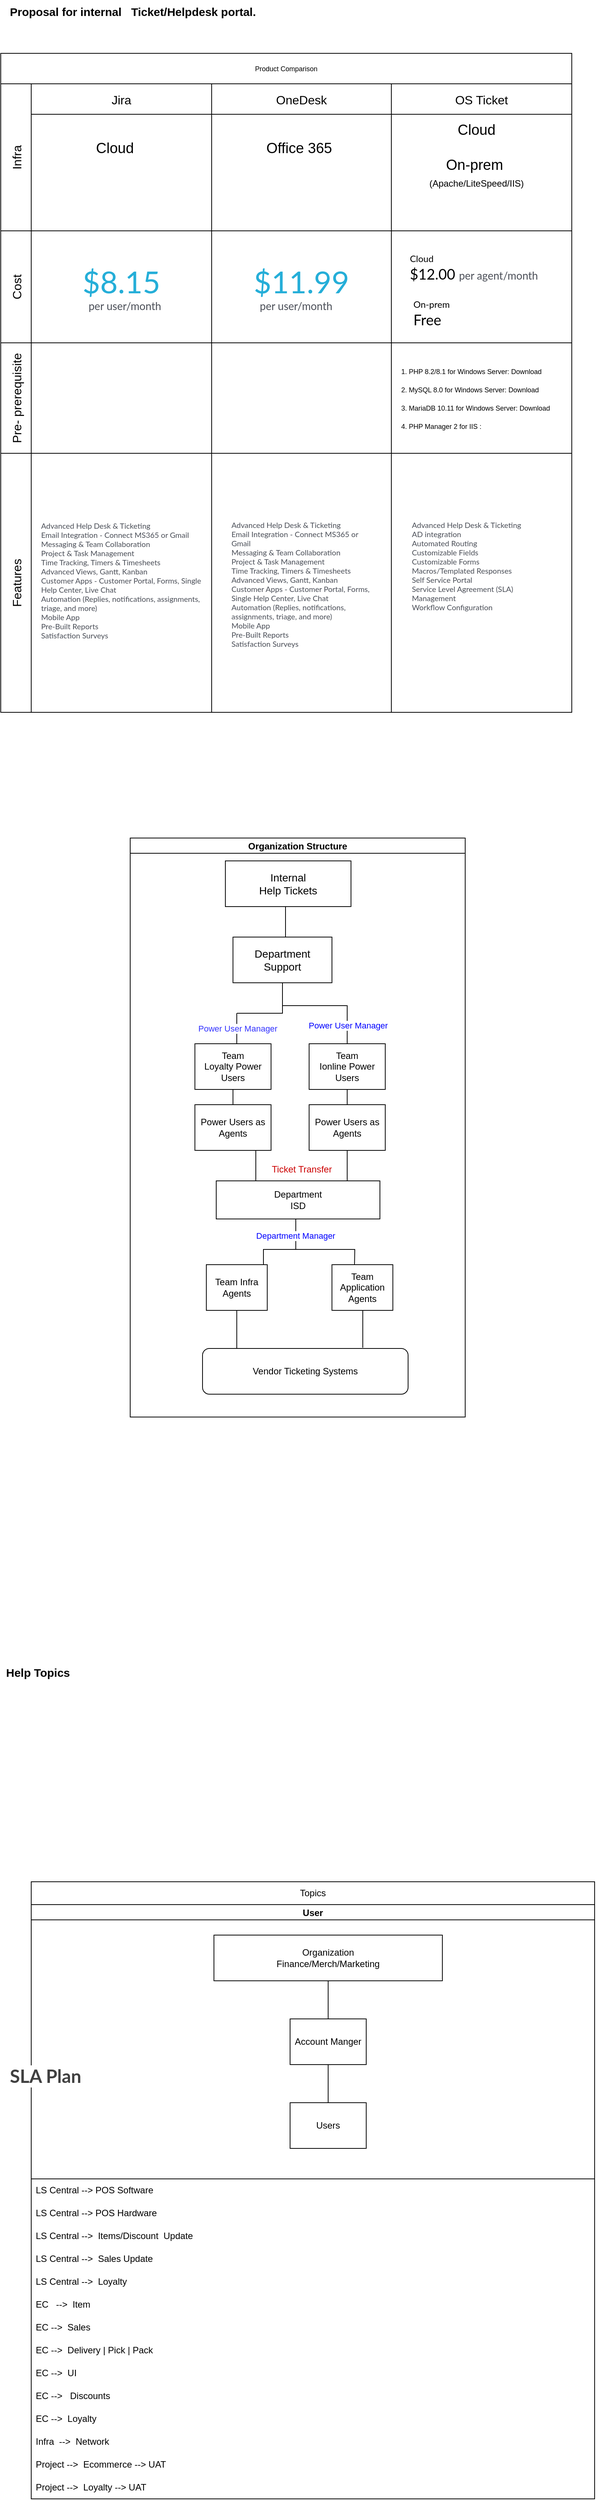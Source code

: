 <mxfile version="24.6.4" type="github">
  <diagram name="Page-1" id="pJ8fOiVkHBEaYPMJXqZk">
    <mxGraphModel dx="1434" dy="1872" grid="1" gridSize="10" guides="1" tooltips="1" connect="1" arrows="1" fold="1" page="1" pageScale="1" pageWidth="850" pageHeight="1100" math="0" shadow="0">
      <root>
        <mxCell id="0" />
        <mxCell id="1" parent="0" />
        <mxCell id="9nB0Sxq_VMk9R8gdbDKS-1" value="Proposal for internal&amp;nbsp; &amp;nbsp;Ticket/Helpdesk portal." style="text;strokeColor=none;align=left;fillColor=none;html=1;verticalAlign=middle;whiteSpace=wrap;rounded=0;fontSize=15;fontStyle=1" parent="1" vertex="1">
          <mxGeometry x="40" y="-1050" width="380" height="30" as="geometry" />
        </mxCell>
        <mxCell id="9nB0Sxq_VMk9R8gdbDKS-63" value="Product Comparison" style="shape=table;childLayout=tableLayout;startSize=40;collapsible=0;recursiveResize=0;expand=0;fontSize=9;" parent="1" vertex="1">
          <mxGeometry x="30" y="-980" width="750" height="865" as="geometry" />
        </mxCell>
        <mxCell id="9nB0Sxq_VMk9R8gdbDKS-64" value="Infra" style="shape=tableRow;horizontal=0;swimlaneHead=0;swimlaneBody=0;top=0;left=0;strokeColor=inherit;bottom=0;right=0;dropTarget=0;fontStyle=0;fillColor=none;points=[[0,0.5],[1,0.5]];portConstraint=eastwest;startSize=40;collapsible=0;recursiveResize=0;expand=0;fontSize=16;" parent="9nB0Sxq_VMk9R8gdbDKS-63" vertex="1">
          <mxGeometry y="40" width="750" height="193" as="geometry" />
        </mxCell>
        <mxCell id="9nB0Sxq_VMk9R8gdbDKS-65" value="Jira" style="swimlane;swimlaneHead=0;swimlaneBody=0;fontStyle=0;strokeColor=inherit;connectable=0;fillColor=none;startSize=40;collapsible=0;recursiveResize=0;expand=0;fontSize=16;" parent="9nB0Sxq_VMk9R8gdbDKS-64" vertex="1">
          <mxGeometry x="40" width="237" height="193" as="geometry">
            <mxRectangle width="237" height="193" as="alternateBounds" />
          </mxGeometry>
        </mxCell>
        <mxCell id="9nB0Sxq_VMk9R8gdbDKS-76" value="Cloud" style="text;strokeColor=none;align=center;fillColor=none;html=1;verticalAlign=middle;whiteSpace=wrap;rounded=0;fontSize=19;" parent="9nB0Sxq_VMk9R8gdbDKS-65" vertex="1">
          <mxGeometry x="80" y="70" width="60" height="30" as="geometry" />
        </mxCell>
        <mxCell id="9nB0Sxq_VMk9R8gdbDKS-66" value="OneDesk" style="swimlane;swimlaneHead=0;swimlaneBody=0;fontStyle=0;strokeColor=inherit;connectable=0;fillColor=none;startSize=40;collapsible=0;recursiveResize=0;expand=0;fontSize=16;" parent="9nB0Sxq_VMk9R8gdbDKS-64" vertex="1">
          <mxGeometry x="277" width="236" height="193" as="geometry">
            <mxRectangle width="236" height="193" as="alternateBounds" />
          </mxGeometry>
        </mxCell>
        <mxCell id="9nB0Sxq_VMk9R8gdbDKS-78" value="Office 365" style="text;strokeColor=none;align=center;fillColor=none;html=1;verticalAlign=middle;whiteSpace=wrap;rounded=0;fontSize=19;" parent="9nB0Sxq_VMk9R8gdbDKS-66" vertex="1">
          <mxGeometry x="60" y="70" width="110" height="30" as="geometry" />
        </mxCell>
        <mxCell id="9nB0Sxq_VMk9R8gdbDKS-67" value="OS Ticket" style="swimlane;swimlaneHead=0;swimlaneBody=0;fontStyle=0;strokeColor=inherit;connectable=0;fillColor=none;startSize=40;collapsible=0;recursiveResize=0;expand=0;fontSize=16;" parent="9nB0Sxq_VMk9R8gdbDKS-64" vertex="1">
          <mxGeometry x="513" width="237" height="193" as="geometry">
            <mxRectangle width="237" height="193" as="alternateBounds" />
          </mxGeometry>
        </mxCell>
        <mxCell id="9nB0Sxq_VMk9R8gdbDKS-85" value="Cloud&lt;br&gt;&lt;br&gt;On-prem&amp;nbsp;&lt;br&gt;&lt;font style=&quot;font-size: 12px;&quot;&gt;(Apache/LiteSpeed/IIS)&lt;/font&gt;" style="text;strokeColor=none;align=center;fillColor=none;html=1;verticalAlign=middle;whiteSpace=wrap;rounded=0;fontSize=19;" parent="9nB0Sxq_VMk9R8gdbDKS-67" vertex="1">
          <mxGeometry x="27" y="80" width="170" height="30" as="geometry" />
        </mxCell>
        <mxCell id="9nB0Sxq_VMk9R8gdbDKS-68" value="Cost" style="shape=tableRow;horizontal=0;swimlaneHead=0;swimlaneBody=0;top=0;left=0;strokeColor=inherit;bottom=0;right=0;dropTarget=0;fontStyle=0;fillColor=none;points=[[0,0.5],[1,0.5]];portConstraint=eastwest;startSize=40;collapsible=0;recursiveResize=0;expand=0;fontSize=16;" parent="9nB0Sxq_VMk9R8gdbDKS-63" vertex="1">
          <mxGeometry y="233" width="750" height="147" as="geometry" />
        </mxCell>
        <mxCell id="9nB0Sxq_VMk9R8gdbDKS-69" value="" style="swimlane;swimlaneHead=0;swimlaneBody=0;fontStyle=0;connectable=0;strokeColor=inherit;fillColor=none;startSize=0;collapsible=0;recursiveResize=0;expand=0;fontSize=16;" parent="9nB0Sxq_VMk9R8gdbDKS-68" vertex="1">
          <mxGeometry x="40" width="237" height="147" as="geometry">
            <mxRectangle width="237" height="147" as="alternateBounds" />
          </mxGeometry>
        </mxCell>
        <mxCell id="9nB0Sxq_VMk9R8gdbDKS-88" value="&lt;div style=&quot;box-sizing: border-box; font-family: Lato, sans-serif; transition: all 1s ease 0s; color: rgb(37, 174, 216); font-size: 40px; text-align: start; background-color: rgb(255, 255, 255);&quot; class=&quot;od-pricing-plan-per-user-price&quot; id=&quot;od-pricing-plan-standard-per-user-price&quot;&gt;$8.15&lt;/div&gt;&lt;div style=&quot;box-sizing: border-box; font-family: Lato, sans-serif; transition: all 1s ease 0s; font-size: 14px; padding-left: 8px; color: rgb(75, 79, 88); text-align: start; background-color: rgb(255, 255, 255);&quot; class=&quot;od-pricing-plan-per-user-month&quot;&gt;per user/month&lt;/div&gt;" style="text;strokeColor=none;align=center;fillColor=none;html=1;verticalAlign=middle;whiteSpace=wrap;rounded=0;fontSize=19;" parent="9nB0Sxq_VMk9R8gdbDKS-69" vertex="1">
          <mxGeometry x="48.5" y="60" width="140" height="30" as="geometry" />
        </mxCell>
        <mxCell id="9nB0Sxq_VMk9R8gdbDKS-70" value="" style="swimlane;swimlaneHead=0;swimlaneBody=0;fontStyle=0;connectable=0;strokeColor=inherit;fillColor=none;startSize=0;collapsible=0;recursiveResize=0;expand=0;fontSize=16;" parent="9nB0Sxq_VMk9R8gdbDKS-68" vertex="1">
          <mxGeometry x="277" width="236" height="147" as="geometry">
            <mxRectangle width="236" height="147" as="alternateBounds" />
          </mxGeometry>
        </mxCell>
        <mxCell id="9nB0Sxq_VMk9R8gdbDKS-87" value="&lt;div style=&quot;box-sizing: border-box; font-family: Lato, sans-serif; transition: all 1s ease 0s; color: rgb(37, 174, 216); font-size: 40px; text-align: start; background-color: rgb(255, 255, 255);&quot; class=&quot;od-pricing-plan-per-user-price&quot; id=&quot;od-pricing-plan-standard-per-user-price&quot;&gt;$11.99&lt;/div&gt;&lt;div style=&quot;box-sizing: border-box; font-family: Lato, sans-serif; transition: all 1s ease 0s; font-size: 14px; padding-left: 8px; color: rgb(75, 79, 88); text-align: start; background-color: rgb(255, 255, 255);&quot; class=&quot;od-pricing-plan-per-user-month&quot;&gt;per user/month&lt;/div&gt;" style="text;strokeColor=none;align=center;fillColor=none;html=1;verticalAlign=middle;whiteSpace=wrap;rounded=0;fontSize=19;" parent="9nB0Sxq_VMk9R8gdbDKS-70" vertex="1">
          <mxGeometry x="48" y="60" width="140" height="30" as="geometry" />
        </mxCell>
        <mxCell id="9nB0Sxq_VMk9R8gdbDKS-71" value="" style="swimlane;swimlaneHead=0;swimlaneBody=0;fontStyle=0;connectable=0;strokeColor=inherit;fillColor=none;startSize=0;collapsible=0;recursiveResize=0;expand=0;fontSize=16;align=left;" parent="9nB0Sxq_VMk9R8gdbDKS-68" vertex="1">
          <mxGeometry x="513" width="237" height="147" as="geometry">
            <mxRectangle width="237" height="147" as="alternateBounds" />
          </mxGeometry>
        </mxCell>
        <mxCell id="9nB0Sxq_VMk9R8gdbDKS-89" value="&lt;div style=&quot;box-sizing: border-box; font-family: Lato, sans-serif; transition: all 1s ease 0s; text-align: start; background-color: rgb(255, 255, 255);&quot; class=&quot;od-pricing-plan-per-user-price&quot; id=&quot;od-pricing-plan-standard-per-user-price&quot;&gt;&lt;span style=&quot;font-size: 12px;&quot;&gt;Cloud&lt;/span&gt;&lt;br&gt;$12.00&amp;nbsp;&lt;span style=&quot;color: rgb(75, 79, 88); font-size: 14px;&quot;&gt;per agent/month&lt;/span&gt;&lt;/div&gt;" style="text;strokeColor=none;align=center;fillColor=none;html=1;verticalAlign=middle;whiteSpace=wrap;rounded=0;fontSize=19;" parent="9nB0Sxq_VMk9R8gdbDKS-71" vertex="1">
          <mxGeometry x="7" y="30" width="203" height="30" as="geometry" />
        </mxCell>
        <mxCell id="9nB0Sxq_VMk9R8gdbDKS-90" value="&lt;div style=&quot;box-sizing: border-box; font-family: Lato, sans-serif; transition: all 1s ease 0s; background-color: rgb(255, 255, 255);&quot; class=&quot;od-pricing-plan-per-user-price&quot; id=&quot;od-pricing-plan-standard-per-user-price&quot;&gt;&lt;span style=&quot;font-size: 12px;&quot;&gt;On-prem&amp;nbsp;&lt;/span&gt;&lt;br&gt;Free&lt;/div&gt;" style="text;strokeColor=none;align=left;fillColor=none;html=1;verticalAlign=middle;whiteSpace=wrap;rounded=0;fontSize=19;" parent="9nB0Sxq_VMk9R8gdbDKS-71" vertex="1">
          <mxGeometry x="27" y="90" width="143" height="30" as="geometry" />
        </mxCell>
        <mxCell id="9nB0Sxq_VMk9R8gdbDKS-72" value="Pre- prerequisite" style="shape=tableRow;horizontal=0;swimlaneHead=0;swimlaneBody=0;top=0;left=0;strokeColor=inherit;bottom=0;right=0;dropTarget=0;fontStyle=0;fillColor=none;points=[[0,0.5],[1,0.5]];portConstraint=eastwest;startSize=40;collapsible=0;recursiveResize=0;expand=0;fontSize=16;" parent="9nB0Sxq_VMk9R8gdbDKS-63" vertex="1">
          <mxGeometry y="380" width="750" height="145" as="geometry" />
        </mxCell>
        <mxCell id="9nB0Sxq_VMk9R8gdbDKS-73" value="" style="swimlane;swimlaneHead=0;swimlaneBody=0;fontStyle=0;connectable=0;strokeColor=inherit;fillColor=none;startSize=0;collapsible=0;recursiveResize=0;expand=0;fontSize=16;" parent="9nB0Sxq_VMk9R8gdbDKS-72" vertex="1">
          <mxGeometry x="40" width="237" height="145" as="geometry">
            <mxRectangle width="237" height="145" as="alternateBounds" />
          </mxGeometry>
        </mxCell>
        <mxCell id="9nB0Sxq_VMk9R8gdbDKS-74" value="" style="swimlane;swimlaneHead=0;swimlaneBody=0;fontStyle=0;connectable=0;strokeColor=inherit;fillColor=none;startSize=0;collapsible=0;recursiveResize=0;expand=0;fontSize=16;" parent="9nB0Sxq_VMk9R8gdbDKS-72" vertex="1">
          <mxGeometry x="277" width="236" height="145" as="geometry">
            <mxRectangle width="236" height="145" as="alternateBounds" />
          </mxGeometry>
        </mxCell>
        <mxCell id="9nB0Sxq_VMk9R8gdbDKS-75" value="" style="swimlane;swimlaneHead=0;swimlaneBody=0;fontStyle=0;connectable=0;strokeColor=inherit;fillColor=none;startSize=0;collapsible=0;recursiveResize=0;expand=0;fontSize=7;align=left;" parent="9nB0Sxq_VMk9R8gdbDKS-72" vertex="1">
          <mxGeometry x="513" width="237" height="145" as="geometry">
            <mxRectangle width="237" height="145" as="alternateBounds" />
          </mxGeometry>
        </mxCell>
        <mxCell id="9nB0Sxq_VMk9R8gdbDKS-95" value="&lt;ol style=&quot;box-sizing: border-box; font-family: Helvetica, Calibri, Arial; margin: 0px 0px 24px; padding: 0px; list-style-position: initial; list-style-image: initial; line-height: 24px; font-size: 9px;&quot; class=&quot;arabic simple&quot;&gt;&lt;li style=&quot;box-sizing: border-box; list-style: decimal; margin-left: 24px; font-size: 9px;&quot;&gt;PHP 8.2/8.1 for Windows Server:&amp;nbsp;Download&lt;/li&gt;&lt;li style=&quot;box-sizing: border-box; list-style: decimal; margin-left: 24px; font-size: 9px;&quot;&gt;MySQL 8.0 for Windows Server:&amp;nbsp;Download&lt;/li&gt;&lt;li style=&quot;box-sizing: border-box; list-style: decimal; margin-left: 24px; font-size: 9px;&quot;&gt;MariaDB 10.11 for Windows Server:&amp;nbsp;Download&lt;/li&gt;&lt;li style=&quot;box-sizing: border-box; list-style: decimal; margin-left: 24px; font-size: 9px;&quot;&gt;PHP Manager 2 for IIS :&amp;nbsp;&lt;/li&gt;&lt;/ol&gt;" style="text;strokeColor=none;align=left;fillColor=none;html=1;verticalAlign=middle;rounded=0;fontSize=9;labelBackgroundColor=none;fontColor=default;" parent="9nB0Sxq_VMk9R8gdbDKS-75" vertex="1">
          <mxGeometry x="-3" y="20" width="280" height="130" as="geometry" />
        </mxCell>
        <mxCell id="9nB0Sxq_VMk9R8gdbDKS-91" value="Features" style="shape=tableRow;horizontal=0;swimlaneHead=0;swimlaneBody=0;top=0;left=0;strokeColor=inherit;bottom=0;right=0;dropTarget=0;fontStyle=0;fillColor=none;points=[[0,0.5],[1,0.5]];portConstraint=eastwest;startSize=40;collapsible=0;recursiveResize=0;expand=0;fontSize=16;" parent="9nB0Sxq_VMk9R8gdbDKS-63" vertex="1">
          <mxGeometry y="525" width="750" height="340" as="geometry" />
        </mxCell>
        <mxCell id="9nB0Sxq_VMk9R8gdbDKS-92" value="" style="swimlane;swimlaneHead=0;swimlaneBody=0;fontStyle=0;connectable=0;strokeColor=inherit;fillColor=none;startSize=0;collapsible=0;recursiveResize=0;expand=0;fontSize=16;" parent="9nB0Sxq_VMk9R8gdbDKS-91" vertex="1">
          <mxGeometry x="40" width="237" height="340" as="geometry">
            <mxRectangle width="237" height="340" as="alternateBounds" />
          </mxGeometry>
        </mxCell>
        <mxCell id="9nB0Sxq_VMk9R8gdbDKS-97" value="&lt;div style=&quot;box-sizing: border-box; font-family: Lato, sans-serif; transition: all 1s ease 0s; margin-bottom: 18px; margin-left: 15px; font-size: 10px; color: rgb(75, 79, 88); text-align: start; background-color: rgb(255, 255, 255);&quot; class=&quot;od-pricing-plan-plan-feature-row-container&quot;&gt;&lt;div style=&quot;box-sizing: border-box; transition: all 1s ease 0s; padding-right: 5px; text-overflow: ellipsis; overflow: hidden; font-size: 10px;&quot;&gt;Advanced Help Desk &amp;amp; Ticketing &lt;br style=&quot;font-size: 10px;&quot;&gt;Email Integration - Connect MS365 or Gmail &lt;br style=&quot;font-size: 10px;&quot;&gt;Messaging &amp;amp; Team Collaboration &lt;br style=&quot;font-size: 10px;&quot;&gt;Project &amp;amp; Task Management &lt;br style=&quot;font-size: 10px;&quot;&gt;Time Tracking, Timers &amp;amp; Timesheets &lt;br style=&quot;font-size: 10px;&quot;&gt;Advanced Views, Gantt, Kanban &lt;br style=&quot;font-size: 10px;&quot;&gt;Customer Apps - Customer Portal, Forms, Single Help Center, Live Chat &lt;br style=&quot;font-size: 10px;&quot;&gt;Automation (Replies, notifications, assignments, triage, and more) &lt;br style=&quot;font-size: 10px;&quot;&gt;Mobile App &lt;br style=&quot;font-size: 10px;&quot;&gt;Pre-Built Reports &lt;br style=&quot;font-size: 10px;&quot;&gt;Satisfaction Surveys&amp;nbsp;&lt;/div&gt;&lt;/div&gt;" style="text;strokeColor=none;align=center;fillColor=none;html=1;verticalAlign=middle;whiteSpace=wrap;rounded=0;fontSize=10;" parent="9nB0Sxq_VMk9R8gdbDKS-92" vertex="1">
          <mxGeometry x="-3" y="60" width="240" height="230" as="geometry" />
        </mxCell>
        <mxCell id="9nB0Sxq_VMk9R8gdbDKS-93" value="" style="swimlane;swimlaneHead=0;swimlaneBody=0;fontStyle=0;connectable=0;strokeColor=inherit;fillColor=none;startSize=0;collapsible=0;recursiveResize=0;expand=0;fontSize=16;" parent="9nB0Sxq_VMk9R8gdbDKS-91" vertex="1">
          <mxGeometry x="277" width="236" height="340" as="geometry">
            <mxRectangle width="236" height="340" as="alternateBounds" />
          </mxGeometry>
        </mxCell>
        <mxCell id="9nB0Sxq_VMk9R8gdbDKS-105" value="&lt;div style=&quot;box-sizing: border-box; font-family: Lato, sans-serif; transition: all 1s ease 0s; margin-bottom: 18px; margin-left: 15px; font-size: 10px; color: rgb(75, 79, 88); text-align: start; background-color: rgb(255, 255, 255);&quot; class=&quot;od-pricing-plan-plan-feature-row-container&quot;&gt;&lt;div style=&quot;box-sizing: border-box; transition: all 1s ease 0s; padding-right: 5px; text-overflow: ellipsis; overflow: hidden; font-size: 10px;&quot;&gt;Advanced Help Desk &amp;amp; Ticketing &lt;br style=&quot;font-size: 10px;&quot;&gt;Email Integration - Connect MS365 or Gmail &lt;br style=&quot;font-size: 10px;&quot;&gt;Messaging &amp;amp; Team Collaboration &lt;br style=&quot;font-size: 10px;&quot;&gt;Project &amp;amp; Task Management &lt;br style=&quot;font-size: 10px;&quot;&gt;Time Tracking, Timers &amp;amp; Timesheets &lt;br style=&quot;font-size: 10px;&quot;&gt;Advanced Views, Gantt, Kanban &lt;br style=&quot;font-size: 10px;&quot;&gt;Customer Apps - Customer Portal, Forms, Single Help Center, Live Chat &lt;br style=&quot;font-size: 10px;&quot;&gt;Automation (Replies, notifications, assignments, triage, and more) &lt;br style=&quot;font-size: 10px;&quot;&gt;Mobile App &lt;br style=&quot;font-size: 10px;&quot;&gt;Pre-Built Reports &lt;br style=&quot;font-size: 10px;&quot;&gt;Satisfaction Surveys&amp;nbsp;&lt;/div&gt;&lt;/div&gt;" style="text;strokeColor=none;align=center;fillColor=none;html=1;verticalAlign=middle;whiteSpace=wrap;rounded=0;fontSize=10;" parent="9nB0Sxq_VMk9R8gdbDKS-93" vertex="1">
          <mxGeometry x="10" y="70" width="208" height="220" as="geometry" />
        </mxCell>
        <mxCell id="9nB0Sxq_VMk9R8gdbDKS-94" value="" style="swimlane;swimlaneHead=0;swimlaneBody=0;fontStyle=0;connectable=0;strokeColor=inherit;fillColor=none;startSize=0;collapsible=0;recursiveResize=0;expand=0;fontSize=16;" parent="9nB0Sxq_VMk9R8gdbDKS-91" vertex="1">
          <mxGeometry x="513" width="237" height="340" as="geometry">
            <mxRectangle width="237" height="340" as="alternateBounds" />
          </mxGeometry>
        </mxCell>
        <mxCell id="9nB0Sxq_VMk9R8gdbDKS-98" value="&lt;div style=&quot;box-sizing: border-box; font-family: Lato, sans-serif; transition: all 1s ease 0s; margin-bottom: 18px; margin-left: 15px; font-size: 10px; color: rgb(75, 79, 88); text-align: start; background-color: rgb(255, 255, 255);&quot; class=&quot;od-pricing-plan-plan-feature-row-container&quot;&gt;&lt;div style=&quot;box-sizing: border-box; transition: all 1s ease 0s; padding-right: 5px; text-overflow: ellipsis; overflow: hidden; font-size: 10px;&quot;&gt;&lt;div style=&quot;box-sizing: border-box; transition: all 1s ease 0s; padding-right: 5px; text-overflow: ellipsis; overflow: hidden;&quot;&gt;&lt;br&gt;Advanced Help Desk &amp;amp; Ticketing&lt;br&gt;AD integration&lt;/div&gt;&lt;div style=&quot;box-sizing: border-box; transition: all 1s ease 0s; padding-right: 5px; text-overflow: ellipsis; overflow: hidden;&quot;&gt;Automated Routing&lt;/div&gt;&lt;div style=&quot;box-sizing: border-box; transition: all 1s ease 0s; padding-right: 5px; text-overflow: ellipsis; overflow: hidden;&quot;&gt;Customizable Fields&lt;/div&gt;&lt;div style=&quot;box-sizing: border-box; transition: all 1s ease 0s; padding-right: 5px; text-overflow: ellipsis; overflow: hidden;&quot;&gt;Customizable Forms&lt;/div&gt;&lt;div style=&quot;box-sizing: border-box; transition: all 1s ease 0s; padding-right: 5px; text-overflow: ellipsis; overflow: hidden;&quot;&gt;Macros/Templated Responses&lt;/div&gt;&lt;div style=&quot;box-sizing: border-box; transition: all 1s ease 0s; padding-right: 5px; text-overflow: ellipsis; overflow: hidden;&quot;&gt;Self Service Portal&lt;/div&gt;&lt;div style=&quot;box-sizing: border-box; transition: all 1s ease 0s; padding-right: 5px; text-overflow: ellipsis; overflow: hidden;&quot;&gt;Service Level Agreement (SLA) Management&lt;/div&gt;&lt;div style=&quot;box-sizing: border-box; transition: all 1s ease 0s; padding-right: 5px; text-overflow: ellipsis; overflow: hidden;&quot;&gt;Workflow Configuration&lt;/div&gt;&lt;/div&gt;&lt;/div&gt;" style="text;strokeColor=none;align=center;fillColor=none;html=1;verticalAlign=middle;whiteSpace=wrap;rounded=0;fontSize=10;" parent="9nB0Sxq_VMk9R8gdbDKS-94" vertex="1">
          <mxGeometry x="10.5" y="50" width="186.5" height="200" as="geometry" />
        </mxCell>
        <mxCell id="9nB0Sxq_VMk9R8gdbDKS-107" value="Organization Structure" style="swimlane;startSize=20;horizontal=1;containerType=tree;newEdgeStyle={&quot;edgeStyle&quot;:&quot;elbowEdgeStyle&quot;,&quot;startArrow&quot;:&quot;none&quot;,&quot;endArrow&quot;:&quot;none&quot;};" parent="1" vertex="1">
          <mxGeometry x="200" y="50" width="440" height="760" as="geometry" />
        </mxCell>
        <mxCell id="eZiIJI17szOGa3ywbsua-59" style="edgeStyle=elbowEdgeStyle;rounded=0;orthogonalLoop=1;jettySize=auto;html=1;startArrow=none;endArrow=none;" edge="1" parent="9nB0Sxq_VMk9R8gdbDKS-107" source="9nB0Sxq_VMk9R8gdbDKS-110">
          <mxGeometry relative="1" as="geometry">
            <mxPoint x="217.5" y="540" as="targetPoint" />
          </mxGeometry>
        </mxCell>
        <mxCell id="eZiIJI17szOGa3ywbsua-64" value="&lt;font color=&quot;#0000ff&quot;&gt;Department Manager&lt;/font&gt;" style="edgeLabel;html=1;align=center;verticalAlign=middle;resizable=0;points=[];" vertex="1" connectable="0" parent="eZiIJI17szOGa3ywbsua-59">
          <mxGeometry x="0.096" y="-1" relative="1" as="geometry">
            <mxPoint as="offset" />
          </mxGeometry>
        </mxCell>
        <UserObject label="Department&lt;br&gt;ISD" treeRoot="1" id="9nB0Sxq_VMk9R8gdbDKS-110">
          <mxCell style="whiteSpace=wrap;html=1;align=center;treeFolding=1;treeMoving=1;newEdgeStyle={&quot;edgeStyle&quot;:&quot;elbowEdgeStyle&quot;,&quot;startArrow&quot;:&quot;none&quot;,&quot;endArrow&quot;:&quot;none&quot;};" parent="9nB0Sxq_VMk9R8gdbDKS-107" vertex="1">
            <mxGeometry x="113" y="450" width="215" height="50" as="geometry" />
          </mxCell>
        </UserObject>
        <mxCell id="eZiIJI17szOGa3ywbsua-35" style="edgeStyle=elbowEdgeStyle;rounded=0;orthogonalLoop=1;jettySize=auto;html=1;startArrow=none;endArrow=none;" edge="1" parent="9nB0Sxq_VMk9R8gdbDKS-107" source="9nB0Sxq_VMk9R8gdbDKS-112">
          <mxGeometry relative="1" as="geometry">
            <mxPoint x="140" y="230" as="targetPoint" />
          </mxGeometry>
        </mxCell>
        <mxCell id="eZiIJI17szOGa3ywbsua-36" value="&lt;font color=&quot;#3333ff&quot;&gt;Power User Manager&lt;/font&gt;" style="edgeLabel;html=1;align=center;verticalAlign=middle;resizable=0;points=[];" vertex="1" connectable="0" parent="eZiIJI17szOGa3ywbsua-35">
          <mxGeometry x="0.032" y="-1" relative="1" as="geometry">
            <mxPoint as="offset" />
          </mxGeometry>
        </mxCell>
        <mxCell id="9nB0Sxq_VMk9R8gdbDKS-112" value="Team&lt;br&gt;Loyalty Power Users" style="whiteSpace=wrap;html=1;align=center;verticalAlign=middle;treeFolding=1;treeMoving=1;newEdgeStyle={&quot;edgeStyle&quot;:&quot;elbowEdgeStyle&quot;,&quot;startArrow&quot;:&quot;none&quot;,&quot;endArrow&quot;:&quot;none&quot;};" parent="9nB0Sxq_VMk9R8gdbDKS-107" vertex="1">
          <mxGeometry x="85" y="270" width="100" height="60" as="geometry" />
        </mxCell>
        <mxCell id="eZiIJI17szOGa3ywbsua-55" style="edgeStyle=elbowEdgeStyle;rounded=0;orthogonalLoop=1;jettySize=auto;html=1;startArrow=none;endArrow=none;entryX=0.5;entryY=0;entryDx=0;entryDy=0;exitX=0.5;exitY=1;exitDx=0;exitDy=0;" edge="1" parent="9nB0Sxq_VMk9R8gdbDKS-107" source="eZiIJI17szOGa3ywbsua-14" target="9nB0Sxq_VMk9R8gdbDKS-110">
          <mxGeometry relative="1" as="geometry">
            <Array as="points">
              <mxPoint x="285" y="460" />
            </Array>
          </mxGeometry>
        </mxCell>
        <mxCell id="9nB0Sxq_VMk9R8gdbDKS-123" value="Power Users as Agents" style="whiteSpace=wrap;html=1;align=center;verticalAlign=middle;treeFolding=1;treeMoving=1;newEdgeStyle={&quot;edgeStyle&quot;:&quot;elbowEdgeStyle&quot;,&quot;startArrow&quot;:&quot;none&quot;,&quot;endArrow&quot;:&quot;none&quot;};" parent="9nB0Sxq_VMk9R8gdbDKS-107" vertex="1">
          <mxGeometry x="85" y="350" width="100" height="60" as="geometry" />
        </mxCell>
        <mxCell id="9nB0Sxq_VMk9R8gdbDKS-124" value="" style="edgeStyle=elbowEdgeStyle;elbow=vertical;sourcePerimeterSpacing=0;targetPerimeterSpacing=0;startArrow=none;endArrow=none;rounded=0;curved=0;exitX=0.5;exitY=1;exitDx=0;exitDy=0;" parent="9nB0Sxq_VMk9R8gdbDKS-107" source="9nB0Sxq_VMk9R8gdbDKS-112" target="9nB0Sxq_VMk9R8gdbDKS-123" edge="1">
          <mxGeometry relative="1" as="geometry">
            <mxPoint x="10" y="330" as="sourcePoint" />
            <mxPoint x="10" y="370" as="targetPoint" />
          </mxGeometry>
        </mxCell>
        <mxCell id="eZiIJI17szOGa3ywbsua-32" style="edgeStyle=elbowEdgeStyle;rounded=0;orthogonalLoop=1;jettySize=auto;html=1;startArrow=none;endArrow=none;exitX=0.452;exitY=0.998;exitDx=0;exitDy=0;exitPerimeter=0;" edge="1" parent="9nB0Sxq_VMk9R8gdbDKS-107" source="eZiIJI17szOGa3ywbsua-3">
          <mxGeometry relative="1" as="geometry">
            <mxPoint x="210" y="220" as="sourcePoint" />
            <mxPoint x="140" y="230" as="targetPoint" />
            <Array as="points">
              <mxPoint x="200" y="240" />
            </Array>
          </mxGeometry>
        </mxCell>
        <UserObject label="&lt;font style=&quot;font-size: 14px;&quot;&gt;Department&lt;br&gt;Support&lt;/font&gt;" treeRoot="1" id="eZiIJI17szOGa3ywbsua-3">
          <mxCell style="whiteSpace=wrap;html=1;align=center;treeFolding=1;treeMoving=1;newEdgeStyle={&quot;edgeStyle&quot;:&quot;elbowEdgeStyle&quot;,&quot;startArrow&quot;:&quot;none&quot;,&quot;endArrow&quot;:&quot;none&quot;};" vertex="1" parent="9nB0Sxq_VMk9R8gdbDKS-107">
            <mxGeometry x="135" y="130" width="130" height="60" as="geometry" />
          </mxCell>
        </UserObject>
        <mxCell id="eZiIJI17szOGa3ywbsua-10" value="Team&lt;br&gt;Ionline Power Users" style="whiteSpace=wrap;html=1;align=center;verticalAlign=middle;treeFolding=1;treeMoving=1;newEdgeStyle={&quot;edgeStyle&quot;:&quot;elbowEdgeStyle&quot;,&quot;startArrow&quot;:&quot;none&quot;,&quot;endArrow&quot;:&quot;none&quot;};" vertex="1" parent="9nB0Sxq_VMk9R8gdbDKS-107">
          <mxGeometry x="235" y="270" width="100" height="60" as="geometry" />
        </mxCell>
        <mxCell id="eZiIJI17szOGa3ywbsua-13" value="" style="edgeStyle=elbowEdgeStyle;rounded=0;orthogonalLoop=1;jettySize=auto;html=1;elbow=vertical;startArrow=none;endArrow=none;" edge="1" source="eZiIJI17szOGa3ywbsua-10" target="eZiIJI17szOGa3ywbsua-14" parent="9nB0Sxq_VMk9R8gdbDKS-107">
          <mxGeometry relative="1" as="geometry" />
        </mxCell>
        <mxCell id="eZiIJI17szOGa3ywbsua-56" style="edgeStyle=elbowEdgeStyle;rounded=0;orthogonalLoop=1;jettySize=auto;html=1;startArrow=none;endArrow=none;exitX=0.75;exitY=1;exitDx=0;exitDy=0;" edge="1" parent="9nB0Sxq_VMk9R8gdbDKS-107" source="9nB0Sxq_VMk9R8gdbDKS-123" target="9nB0Sxq_VMk9R8gdbDKS-110">
          <mxGeometry relative="1" as="geometry">
            <mxPoint x="205" y="520" as="targetPoint" />
            <mxPoint x="165" y="430" as="sourcePoint" />
            <Array as="points">
              <mxPoint x="165" y="460" />
            </Array>
          </mxGeometry>
        </mxCell>
        <mxCell id="eZiIJI17szOGa3ywbsua-14" value="Power Users as Agents" style="whiteSpace=wrap;html=1;align=center;verticalAlign=middle;treeFolding=1;treeMoving=1;newEdgeStyle={&quot;edgeStyle&quot;:&quot;elbowEdgeStyle&quot;,&quot;startArrow&quot;:&quot;none&quot;,&quot;endArrow&quot;:&quot;none&quot;};" vertex="1" parent="9nB0Sxq_VMk9R8gdbDKS-107">
          <mxGeometry x="235" y="350" width="100" height="60" as="geometry" />
        </mxCell>
        <mxCell id="eZiIJI17szOGa3ywbsua-33" style="edgeStyle=elbowEdgeStyle;rounded=0;orthogonalLoop=1;jettySize=auto;html=1;startArrow=none;endArrow=none;entryX=0.5;entryY=0;entryDx=0;entryDy=0;elbow=vertical;" edge="1" parent="9nB0Sxq_VMk9R8gdbDKS-107" target="eZiIJI17szOGa3ywbsua-10">
          <mxGeometry relative="1" as="geometry">
            <mxPoint x="200" y="230" as="sourcePoint" />
            <mxPoint x="145" y="280" as="targetPoint" />
            <Array as="points">
              <mxPoint x="240" y="220" />
            </Array>
          </mxGeometry>
        </mxCell>
        <mxCell id="eZiIJI17szOGa3ywbsua-37" value="&lt;font color=&quot;#0000ff&quot;&gt;Power User Manager&lt;/font&gt;" style="edgeLabel;html=1;align=center;verticalAlign=middle;resizable=0;points=[];" vertex="1" connectable="0" parent="eZiIJI17szOGa3ywbsua-33">
          <mxGeometry x="0.659" y="1" relative="1" as="geometry">
            <mxPoint as="offset" />
          </mxGeometry>
        </mxCell>
        <mxCell id="eZiIJI17szOGa3ywbsua-60" style="edgeStyle=elbowEdgeStyle;rounded=0;orthogonalLoop=1;jettySize=auto;html=1;startArrow=none;endArrow=none;" edge="1" parent="9nB0Sxq_VMk9R8gdbDKS-107">
          <mxGeometry relative="1" as="geometry">
            <mxPoint x="215" y="540" as="targetPoint" />
            <mxPoint x="135" y="580" as="sourcePoint" />
          </mxGeometry>
        </mxCell>
        <mxCell id="eZiIJI17szOGa3ywbsua-73" style="edgeStyle=elbowEdgeStyle;rounded=0;orthogonalLoop=1;jettySize=auto;html=1;startArrow=none;endArrow=none;" edge="1" parent="9nB0Sxq_VMk9R8gdbDKS-107" source="eZiIJI17szOGa3ywbsua-51" target="eZiIJI17szOGa3ywbsua-72">
          <mxGeometry relative="1" as="geometry" />
        </mxCell>
        <UserObject label="Team Infra&lt;br&gt;Agents" treeRoot="1" id="eZiIJI17szOGa3ywbsua-51">
          <mxCell style="whiteSpace=wrap;html=1;align=center;treeFolding=1;treeMoving=1;newEdgeStyle={&quot;edgeStyle&quot;:&quot;elbowEdgeStyle&quot;,&quot;startArrow&quot;:&quot;none&quot;,&quot;endArrow&quot;:&quot;none&quot;};" vertex="1" parent="9nB0Sxq_VMk9R8gdbDKS-107">
            <mxGeometry x="100" y="560" width="80" height="60" as="geometry" />
          </mxCell>
        </UserObject>
        <mxCell id="eZiIJI17szOGa3ywbsua-61" style="edgeStyle=elbowEdgeStyle;rounded=0;orthogonalLoop=1;jettySize=auto;html=1;startArrow=none;endArrow=none;exitX=0.37;exitY=0.002;exitDx=0;exitDy=0;exitPerimeter=0;" edge="1" parent="9nB0Sxq_VMk9R8gdbDKS-107" source="eZiIJI17szOGa3ywbsua-52">
          <mxGeometry relative="1" as="geometry">
            <mxPoint x="215" y="540" as="targetPoint" />
            <Array as="points">
              <mxPoint x="295" y="550" />
            </Array>
          </mxGeometry>
        </mxCell>
        <UserObject label="Team Application&lt;br&gt;Agents" treeRoot="1" id="eZiIJI17szOGa3ywbsua-52">
          <mxCell style="whiteSpace=wrap;html=1;align=center;treeFolding=1;treeMoving=1;newEdgeStyle={&quot;edgeStyle&quot;:&quot;elbowEdgeStyle&quot;,&quot;startArrow&quot;:&quot;none&quot;,&quot;endArrow&quot;:&quot;none&quot;};" vertex="1" parent="9nB0Sxq_VMk9R8gdbDKS-107">
            <mxGeometry x="265" y="560" width="80" height="60" as="geometry" />
          </mxCell>
        </UserObject>
        <mxCell id="eZiIJI17szOGa3ywbsua-65" style="edgeStyle=elbowEdgeStyle;rounded=0;orthogonalLoop=1;jettySize=auto;html=1;startArrow=none;endArrow=none;exitX=0.5;exitY=0;exitDx=0;exitDy=0;" edge="1" parent="9nB0Sxq_VMk9R8gdbDKS-107" source="eZiIJI17szOGa3ywbsua-52" target="eZiIJI17szOGa3ywbsua-52">
          <mxGeometry relative="1" as="geometry" />
        </mxCell>
        <UserObject label="&lt;span style=&quot;font-size: 14px;&quot;&gt;Internal&lt;br&gt;Help Tickets&lt;/span&gt;" treeRoot="1" id="eZiIJI17szOGa3ywbsua-66">
          <mxCell style="whiteSpace=wrap;html=1;align=center;treeFolding=1;treeMoving=1;newEdgeStyle={&quot;edgeStyle&quot;:&quot;elbowEdgeStyle&quot;,&quot;startArrow&quot;:&quot;none&quot;,&quot;endArrow&quot;:&quot;none&quot;};" vertex="1" parent="9nB0Sxq_VMk9R8gdbDKS-107">
            <mxGeometry x="125" y="30" width="165" height="60" as="geometry" />
          </mxCell>
        </UserObject>
        <mxCell id="eZiIJI17szOGa3ywbsua-67" value="&lt;font color=&quot;#cc0000&quot;&gt;Ticket Transfer&lt;/font&gt;" style="text;html=1;align=center;verticalAlign=middle;resizable=0;points=[];autosize=1;strokeColor=none;fillColor=none;" vertex="1" parent="9nB0Sxq_VMk9R8gdbDKS-107">
          <mxGeometry x="175" y="420" width="100" height="30" as="geometry" />
        </mxCell>
        <mxCell id="eZiIJI17szOGa3ywbsua-70" style="edgeStyle=elbowEdgeStyle;rounded=0;orthogonalLoop=1;jettySize=auto;html=1;startArrow=none;endArrow=none;exitX=0.5;exitY=1;exitDx=0;exitDy=0;entryX=0.5;entryY=0;entryDx=0;entryDy=0;" edge="1" parent="9nB0Sxq_VMk9R8gdbDKS-107" source="eZiIJI17szOGa3ywbsua-66" target="eZiIJI17szOGa3ywbsua-3">
          <mxGeometry relative="1" as="geometry">
            <mxPoint x="203" y="159" as="targetPoint" />
          </mxGeometry>
        </mxCell>
        <mxCell id="eZiIJI17szOGa3ywbsua-72" value="Vendor Ticketing Systems" style="rounded=1;whiteSpace=wrap;html=1;" vertex="1" parent="9nB0Sxq_VMk9R8gdbDKS-107">
          <mxGeometry x="95" y="670" width="270" height="60" as="geometry" />
        </mxCell>
        <mxCell id="eZiIJI17szOGa3ywbsua-74" style="edgeStyle=elbowEdgeStyle;rounded=0;orthogonalLoop=1;jettySize=auto;html=1;startArrow=none;endArrow=none;entryX=0.78;entryY=-0.017;entryDx=0;entryDy=0;entryPerimeter=0;" edge="1" parent="9nB0Sxq_VMk9R8gdbDKS-107" source="eZiIJI17szOGa3ywbsua-52" target="eZiIJI17szOGa3ywbsua-72">
          <mxGeometry relative="1" as="geometry" />
        </mxCell>
        <mxCell id="9nB0Sxq_VMk9R8gdbDKS-147" value="Help Topics" style="text;strokeColor=none;align=left;fillColor=none;html=1;verticalAlign=middle;whiteSpace=wrap;rounded=0;fontSize=15;fontStyle=1" parent="1" vertex="1">
          <mxGeometry x="35" y="1130" width="380" height="30" as="geometry" />
        </mxCell>
        <mxCell id="9nB0Sxq_VMk9R8gdbDKS-148" value="Topics" style="swimlane;fontStyle=0;childLayout=stackLayout;horizontal=1;startSize=30;horizontalStack=0;resizeParent=1;resizeParentMax=0;resizeLast=0;collapsible=1;marginBottom=0;whiteSpace=wrap;html=1;" parent="1" vertex="1">
          <mxGeometry x="70" y="1420" width="740" height="810" as="geometry" />
        </mxCell>
        <mxCell id="9nB0Sxq_VMk9R8gdbDKS-127" value="User" style="swimlane;startSize=20;horizontal=1;containerType=tree;newEdgeStyle={&quot;edgeStyle&quot;:&quot;elbowEdgeStyle&quot;,&quot;startArrow&quot;:&quot;none&quot;,&quot;endArrow&quot;:&quot;none&quot;};" parent="9nB0Sxq_VMk9R8gdbDKS-148" vertex="1">
          <mxGeometry y="30" width="740" height="360" as="geometry" />
        </mxCell>
        <mxCell id="9nB0Sxq_VMk9R8gdbDKS-129" value="" style="edgeStyle=orthogonalEdgeStyle;elbow=vertical;sourcePerimeterSpacing=0;targetPerimeterSpacing=0;startArrow=none;endArrow=none;rounded=0;" parent="9nB0Sxq_VMk9R8gdbDKS-127" source="9nB0Sxq_VMk9R8gdbDKS-130" target="9nB0Sxq_VMk9R8gdbDKS-132" edge="1">
          <mxGeometry relative="1" as="geometry" />
        </mxCell>
        <UserObject label="Organization&lt;br&gt;Finance/Merch/Marketing" treeRoot="1" id="9nB0Sxq_VMk9R8gdbDKS-130">
          <mxCell style="whiteSpace=wrap;html=1;align=center;treeFolding=1;treeMoving=1;newEdgeStyle={&quot;edgeStyle&quot;:&quot;elbowEdgeStyle&quot;,&quot;startArrow&quot;:&quot;none&quot;,&quot;endArrow&quot;:&quot;none&quot;};" parent="9nB0Sxq_VMk9R8gdbDKS-127" vertex="1">
            <mxGeometry x="240" y="40" width="300" height="60" as="geometry" />
          </mxCell>
        </UserObject>
        <mxCell id="9nB0Sxq_VMk9R8gdbDKS-132" value="Account Manger" style="whiteSpace=wrap;html=1;align=center;verticalAlign=middle;treeFolding=1;treeMoving=1;newEdgeStyle={&quot;edgeStyle&quot;:&quot;elbowEdgeStyle&quot;,&quot;startArrow&quot;:&quot;none&quot;,&quot;endArrow&quot;:&quot;none&quot;};" parent="9nB0Sxq_VMk9R8gdbDKS-127" vertex="1">
          <mxGeometry x="340" y="150" width="100" height="60" as="geometry" />
        </mxCell>
        <mxCell id="9nB0Sxq_VMk9R8gdbDKS-143" value="Users" style="whiteSpace=wrap;html=1;align=center;verticalAlign=middle;treeFolding=1;treeMoving=1;newEdgeStyle={&quot;edgeStyle&quot;:&quot;elbowEdgeStyle&quot;,&quot;startArrow&quot;:&quot;none&quot;,&quot;endArrow&quot;:&quot;none&quot;};" parent="9nB0Sxq_VMk9R8gdbDKS-127" vertex="1">
          <mxGeometry x="340" y="260" width="100" height="60" as="geometry" />
        </mxCell>
        <mxCell id="9nB0Sxq_VMk9R8gdbDKS-144" value="" style="edgeStyle=orthogonalEdgeStyle;elbow=vertical;sourcePerimeterSpacing=0;targetPerimeterSpacing=0;startArrow=none;endArrow=none;rounded=0;exitX=0.5;exitY=1;exitDx=0;exitDy=0;" parent="9nB0Sxq_VMk9R8gdbDKS-127" source="9nB0Sxq_VMk9R8gdbDKS-132" target="9nB0Sxq_VMk9R8gdbDKS-143" edge="1">
          <mxGeometry relative="1" as="geometry">
            <mxPoint x="325" y="200" as="sourcePoint" />
            <mxPoint x="325" y="240" as="targetPoint" />
          </mxGeometry>
        </mxCell>
        <mxCell id="9nB0Sxq_VMk9R8gdbDKS-149" value="LS Central --&amp;gt; POS Software&amp;nbsp;" style="text;strokeColor=none;fillColor=none;align=left;verticalAlign=middle;spacingLeft=4;spacingRight=4;overflow=hidden;points=[[0,0.5],[1,0.5]];portConstraint=eastwest;rotatable=0;whiteSpace=wrap;html=1;" parent="9nB0Sxq_VMk9R8gdbDKS-148" vertex="1">
          <mxGeometry y="390" width="740" height="30" as="geometry" />
        </mxCell>
        <mxCell id="9nB0Sxq_VMk9R8gdbDKS-150" value="LS Central --&amp;gt; POS Hardware" style="text;strokeColor=none;fillColor=none;align=left;verticalAlign=middle;spacingLeft=4;spacingRight=4;overflow=hidden;points=[[0,0.5],[1,0.5]];portConstraint=eastwest;rotatable=0;whiteSpace=wrap;html=1;" parent="9nB0Sxq_VMk9R8gdbDKS-148" vertex="1">
          <mxGeometry y="420" width="740" height="30" as="geometry" />
        </mxCell>
        <mxCell id="9nB0Sxq_VMk9R8gdbDKS-151" value="LS Central --&amp;gt;&amp;nbsp; Items/Discount&amp;nbsp; Update" style="text;strokeColor=none;fillColor=none;align=left;verticalAlign=middle;spacingLeft=4;spacingRight=4;overflow=hidden;points=[[0,0.5],[1,0.5]];portConstraint=eastwest;rotatable=0;whiteSpace=wrap;html=1;" parent="9nB0Sxq_VMk9R8gdbDKS-148" vertex="1">
          <mxGeometry y="450" width="740" height="30" as="geometry" />
        </mxCell>
        <mxCell id="9nB0Sxq_VMk9R8gdbDKS-152" value="LS Central --&amp;gt;&amp;nbsp; Sales Update" style="text;strokeColor=none;fillColor=none;align=left;verticalAlign=middle;spacingLeft=4;spacingRight=4;overflow=hidden;points=[[0,0.5],[1,0.5]];portConstraint=eastwest;rotatable=0;whiteSpace=wrap;html=1;" parent="9nB0Sxq_VMk9R8gdbDKS-148" vertex="1">
          <mxGeometry y="480" width="740" height="30" as="geometry" />
        </mxCell>
        <mxCell id="9nB0Sxq_VMk9R8gdbDKS-162" value="LS Central --&amp;gt;&amp;nbsp; Loyalty" style="text;strokeColor=none;fillColor=none;align=left;verticalAlign=middle;spacingLeft=4;spacingRight=4;overflow=hidden;points=[[0,0.5],[1,0.5]];portConstraint=eastwest;rotatable=0;whiteSpace=wrap;html=1;" parent="9nB0Sxq_VMk9R8gdbDKS-148" vertex="1">
          <mxGeometry y="510" width="740" height="30" as="geometry" />
        </mxCell>
        <mxCell id="9nB0Sxq_VMk9R8gdbDKS-153" value="EC&amp;nbsp; &amp;nbsp;--&amp;gt;&amp;nbsp; Item" style="text;strokeColor=none;fillColor=none;align=left;verticalAlign=middle;spacingLeft=4;spacingRight=4;overflow=hidden;points=[[0,0.5],[1,0.5]];portConstraint=eastwest;rotatable=0;whiteSpace=wrap;html=1;" parent="9nB0Sxq_VMk9R8gdbDKS-148" vertex="1">
          <mxGeometry y="540" width="740" height="30" as="geometry" />
        </mxCell>
        <mxCell id="9nB0Sxq_VMk9R8gdbDKS-154" value="EC --&amp;gt;&amp;nbsp; Sales&amp;nbsp;" style="text;strokeColor=none;fillColor=none;align=left;verticalAlign=middle;spacingLeft=4;spacingRight=4;overflow=hidden;points=[[0,0.5],[1,0.5]];portConstraint=eastwest;rotatable=0;whiteSpace=wrap;html=1;" parent="9nB0Sxq_VMk9R8gdbDKS-148" vertex="1">
          <mxGeometry y="570" width="740" height="30" as="geometry" />
        </mxCell>
        <mxCell id="9nB0Sxq_VMk9R8gdbDKS-155" value="EC --&amp;gt;&amp;nbsp; Delivery | Pick | Pack" style="text;strokeColor=none;fillColor=none;align=left;verticalAlign=middle;spacingLeft=4;spacingRight=4;overflow=hidden;points=[[0,0.5],[1,0.5]];portConstraint=eastwest;rotatable=0;whiteSpace=wrap;html=1;" parent="9nB0Sxq_VMk9R8gdbDKS-148" vertex="1">
          <mxGeometry y="600" width="740" height="30" as="geometry" />
        </mxCell>
        <mxCell id="9nB0Sxq_VMk9R8gdbDKS-156" value="EC --&amp;gt;&amp;nbsp; UI" style="text;strokeColor=none;fillColor=none;align=left;verticalAlign=middle;spacingLeft=4;spacingRight=4;overflow=hidden;points=[[0,0.5],[1,0.5]];portConstraint=eastwest;rotatable=0;whiteSpace=wrap;html=1;" parent="9nB0Sxq_VMk9R8gdbDKS-148" vertex="1">
          <mxGeometry y="630" width="740" height="30" as="geometry" />
        </mxCell>
        <mxCell id="9nB0Sxq_VMk9R8gdbDKS-157" value="EC --&amp;gt;&amp;nbsp; &amp;nbsp;Discounts" style="text;strokeColor=none;fillColor=none;align=left;verticalAlign=middle;spacingLeft=4;spacingRight=4;overflow=hidden;points=[[0,0.5],[1,0.5]];portConstraint=eastwest;rotatable=0;whiteSpace=wrap;html=1;" parent="9nB0Sxq_VMk9R8gdbDKS-148" vertex="1">
          <mxGeometry y="660" width="740" height="30" as="geometry" />
        </mxCell>
        <mxCell id="9nB0Sxq_VMk9R8gdbDKS-158" value="EC --&amp;gt;&amp;nbsp; Loyalty" style="text;strokeColor=none;fillColor=none;align=left;verticalAlign=middle;spacingLeft=4;spacingRight=4;overflow=hidden;points=[[0,0.5],[1,0.5]];portConstraint=eastwest;rotatable=0;whiteSpace=wrap;html=1;" parent="9nB0Sxq_VMk9R8gdbDKS-148" vertex="1">
          <mxGeometry y="690" width="740" height="30" as="geometry" />
        </mxCell>
        <mxCell id="9nB0Sxq_VMk9R8gdbDKS-159" value="Infra&amp;nbsp; --&amp;gt;&amp;nbsp; Network&amp;nbsp;" style="text;strokeColor=none;fillColor=none;align=left;verticalAlign=middle;spacingLeft=4;spacingRight=4;overflow=hidden;points=[[0,0.5],[1,0.5]];portConstraint=eastwest;rotatable=0;whiteSpace=wrap;html=1;" parent="9nB0Sxq_VMk9R8gdbDKS-148" vertex="1">
          <mxGeometry y="720" width="740" height="30" as="geometry" />
        </mxCell>
        <mxCell id="9nB0Sxq_VMk9R8gdbDKS-160" value="Project --&amp;gt;&amp;nbsp; Ecommerce --&amp;gt; UAT" style="text;strokeColor=none;fillColor=none;align=left;verticalAlign=middle;spacingLeft=4;spacingRight=4;overflow=hidden;points=[[0,0.5],[1,0.5]];portConstraint=eastwest;rotatable=0;whiteSpace=wrap;html=1;" parent="9nB0Sxq_VMk9R8gdbDKS-148" vertex="1">
          <mxGeometry y="750" width="740" height="30" as="geometry" />
        </mxCell>
        <mxCell id="9nB0Sxq_VMk9R8gdbDKS-161" value="Project --&amp;gt;&amp;nbsp; Loyalty --&amp;gt; UAT" style="text;strokeColor=none;fillColor=none;align=left;verticalAlign=middle;spacingLeft=4;spacingRight=4;overflow=hidden;points=[[0,0.5],[1,0.5]];portConstraint=eastwest;rotatable=0;whiteSpace=wrap;html=1;" parent="9nB0Sxq_VMk9R8gdbDKS-148" vertex="1">
          <mxGeometry y="780" width="740" height="30" as="geometry" />
        </mxCell>
        <mxCell id="9nB0Sxq_VMk9R8gdbDKS-163" value="&lt;h2 style=&quot;box-sizing: border-box; font-family: Lato, proxima-nova, &amp;quot;Helvetica Neue&amp;quot;, Arial, sans-serif; margin-top: 0px; font-size: 24px; color: rgb(64, 64, 64); background-color: rgb(255, 255, 255);&quot;&gt;SLA Plan&lt;/h2&gt;" style="text;strokeColor=none;align=left;fillColor=none;html=1;verticalAlign=middle;whiteSpace=wrap;rounded=0;fontSize=15;fontStyle=1" parent="1" vertex="1">
          <mxGeometry x="40" y="1670" width="380" height="30" as="geometry" />
        </mxCell>
      </root>
    </mxGraphModel>
  </diagram>
</mxfile>
